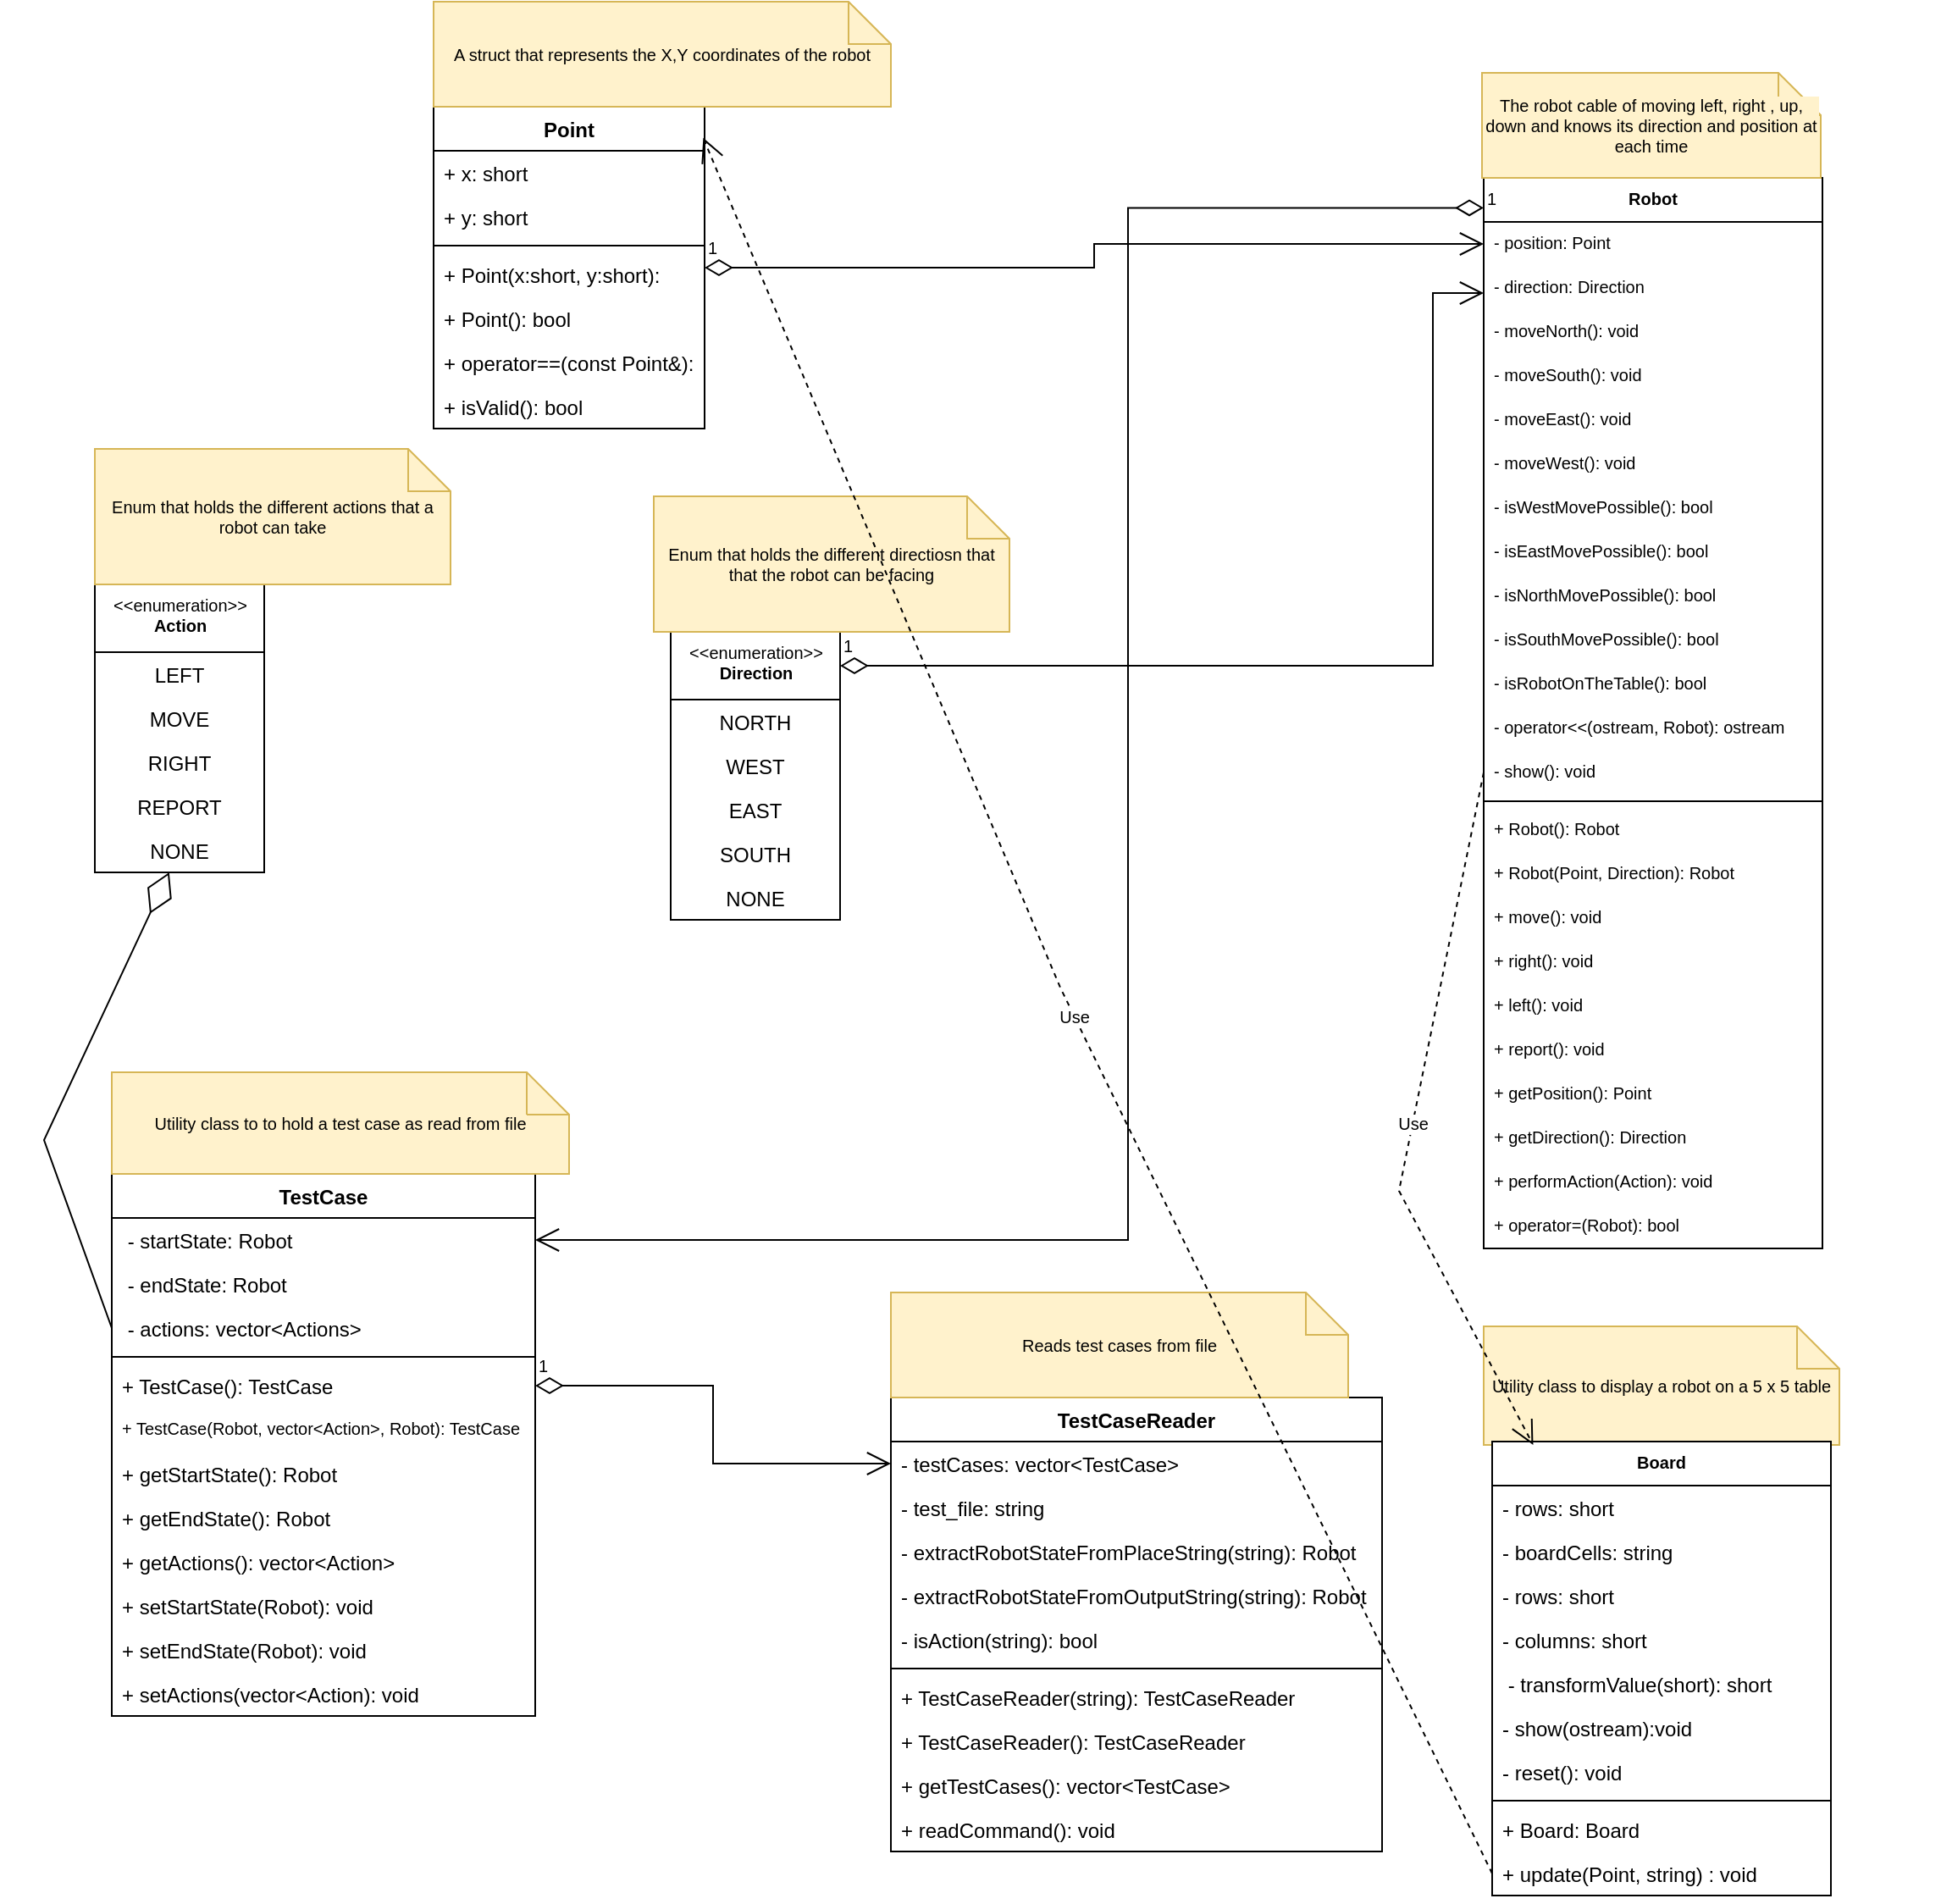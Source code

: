<mxfile version="20.3.0" type="device"><diagram id="8hGenl6iZduvLV42mojZ" name="Page-1"><mxGraphModel dx="1538" dy="833" grid="1" gridSize="10" guides="1" tooltips="1" connect="1" arrows="1" fold="1" page="1" pageScale="1" pageWidth="1169" pageHeight="1654" math="0" shadow="0"><root><mxCell id="0"/><mxCell id="1" parent="0"/><mxCell id="6zzqsIFKOfB8zp1cVsU3-1" value="Point&#10;" style="swimlane;fontStyle=1;align=center;verticalAlign=top;childLayout=stackLayout;horizontal=1;startSize=26;horizontalStack=0;resizeParent=1;resizeParentMax=0;resizeLast=0;collapsible=1;marginBottom=0;" parent="1" vertex="1"><mxGeometry x="280" y="80" width="160" height="190" as="geometry"><mxRectangle x="280" y="80" width="70" height="30" as="alternateBounds"/></mxGeometry></mxCell><mxCell id="6zzqsIFKOfB8zp1cVsU3-2" value="+ x: short" style="text;strokeColor=none;fillColor=none;align=left;verticalAlign=top;spacingLeft=4;spacingRight=4;overflow=hidden;rotatable=0;points=[[0,0.5],[1,0.5]];portConstraint=eastwest;" parent="6zzqsIFKOfB8zp1cVsU3-1" vertex="1"><mxGeometry y="26" width="160" height="26" as="geometry"/></mxCell><mxCell id="6zzqsIFKOfB8zp1cVsU3-5" value="+ y: short" style="text;strokeColor=none;fillColor=none;align=left;verticalAlign=top;spacingLeft=4;spacingRight=4;overflow=hidden;rotatable=0;points=[[0,0.5],[1,0.5]];portConstraint=eastwest;" parent="6zzqsIFKOfB8zp1cVsU3-1" vertex="1"><mxGeometry y="52" width="160" height="26" as="geometry"/></mxCell><mxCell id="6zzqsIFKOfB8zp1cVsU3-3" value="" style="line;strokeWidth=1;fillColor=none;align=left;verticalAlign=middle;spacingTop=-1;spacingLeft=3;spacingRight=3;rotatable=0;labelPosition=right;points=[];portConstraint=eastwest;strokeColor=inherit;" parent="6zzqsIFKOfB8zp1cVsU3-1" vertex="1"><mxGeometry y="78" width="160" height="8" as="geometry"/></mxCell><mxCell id="6zzqsIFKOfB8zp1cVsU3-4" value="+ Point(x:short, y:short): " style="text;strokeColor=none;fillColor=none;align=left;verticalAlign=top;spacingLeft=4;spacingRight=4;overflow=hidden;rotatable=0;points=[[0,0.5],[1,0.5]];portConstraint=eastwest;" parent="6zzqsIFKOfB8zp1cVsU3-1" vertex="1"><mxGeometry y="86" width="160" height="26" as="geometry"/></mxCell><mxCell id="6zzqsIFKOfB8zp1cVsU3-6" value="+ Point(): bool" style="text;strokeColor=none;fillColor=none;align=left;verticalAlign=top;spacingLeft=4;spacingRight=4;overflow=hidden;rotatable=0;points=[[0,0.5],[1,0.5]];portConstraint=eastwest;" parent="6zzqsIFKOfB8zp1cVsU3-1" vertex="1"><mxGeometry y="112" width="160" height="26" as="geometry"/></mxCell><mxCell id="6zzqsIFKOfB8zp1cVsU3-7" value="+ operator==(const Point&amp;): bool" style="text;strokeColor=none;fillColor=none;align=left;verticalAlign=top;spacingLeft=4;spacingRight=4;overflow=hidden;rotatable=0;points=[[0,0.5],[1,0.5]];portConstraint=eastwest;" parent="6zzqsIFKOfB8zp1cVsU3-1" vertex="1"><mxGeometry y="138" width="160" height="26" as="geometry"/></mxCell><mxCell id="6zzqsIFKOfB8zp1cVsU3-8" value="+ isValid(): bool" style="text;strokeColor=none;fillColor=none;align=left;verticalAlign=top;spacingLeft=4;spacingRight=4;overflow=hidden;rotatable=0;points=[[0,0.5],[1,0.5]];portConstraint=eastwest;" parent="6zzqsIFKOfB8zp1cVsU3-1" vertex="1"><mxGeometry y="164" width="160" height="26" as="geometry"/></mxCell><mxCell id="6zzqsIFKOfB8zp1cVsU3-105" value="A struct that represents the X,Y coordinates of the robot" style="shape=note2;boundedLbl=1;whiteSpace=wrap;html=1;size=25;verticalAlign=middle;align=center;labelBackgroundColor=#FFF2CC;fontSize=10;fillColor=#fff2cc;strokeColor=#d6b656;" parent="1" vertex="1"><mxGeometry x="280" y="18" width="270" height="62" as="geometry"/></mxCell><mxCell id="6zzqsIFKOfB8zp1cVsU3-108" value="" style="group" parent="1" vertex="1" connectable="0"><mxGeometry x="900" y="800" width="210" height="340" as="geometry"/></mxCell><mxCell id="6zzqsIFKOfB8zp1cVsU3-101" value="Utility class to display a robot on a 5 x 5 table" style="shape=note2;boundedLbl=1;whiteSpace=wrap;html=1;size=25;verticalAlign=middle;align=center;labelBackgroundColor=#FFF2CC;fontSize=10;fillColor=#fff2cc;strokeColor=#d6b656;" parent="6zzqsIFKOfB8zp1cVsU3-108" vertex="1"><mxGeometry width="210" height="70" as="geometry"/></mxCell><mxCell id="6zzqsIFKOfB8zp1cVsU3-11" value="" style="line;strokeWidth=1;fillColor=none;align=left;verticalAlign=middle;spacingTop=-1;spacingLeft=3;spacingRight=3;rotatable=0;labelPosition=right;points=[];portConstraint=eastwest;strokeColor=inherit;" parent="6zzqsIFKOfB8zp1cVsU3-108" vertex="1"><mxGeometry y="200" width="200" height="8" as="geometry"/></mxCell><mxCell id="6zzqsIFKOfB8zp1cVsU3-63" value="" style="line;strokeWidth=1;fillColor=none;align=left;verticalAlign=middle;spacingTop=-1;spacingLeft=3;spacingRight=3;rotatable=0;labelPosition=right;points=[];portConstraint=eastwest;strokeColor=inherit;fontSize=10;" parent="6zzqsIFKOfB8zp1cVsU3-108" vertex="1"><mxGeometry y="198" width="200" height="8" as="geometry"/></mxCell><mxCell id="6zzqsIFKOfB8zp1cVsU3-64" value="" style="line;strokeWidth=1;fillColor=none;align=left;verticalAlign=middle;spacingTop=-1;spacingLeft=3;spacingRight=3;rotatable=0;labelPosition=right;points=[];portConstraint=eastwest;strokeColor=inherit;fontSize=10;labelBackgroundColor=#1A1A1A;" parent="6zzqsIFKOfB8zp1cVsU3-108" vertex="1"><mxGeometry y="200" width="200" height="8" as="geometry"/></mxCell><mxCell id="6zzqsIFKOfB8zp1cVsU3-129" value="Board" style="swimlane;fontStyle=1;align=center;verticalAlign=top;childLayout=stackLayout;horizontal=1;startSize=26;horizontalStack=0;resizeParent=1;resizeParentMax=0;resizeLast=0;collapsible=1;marginBottom=0;labelBackgroundColor=none;fontSize=10;" parent="6zzqsIFKOfB8zp1cVsU3-108" vertex="1"><mxGeometry x="5" y="68" width="200" height="268" as="geometry"><mxRectangle x="5" y="68" width="70" height="30" as="alternateBounds"/></mxGeometry></mxCell><mxCell id="6zzqsIFKOfB8zp1cVsU3-10" value="- rows: short" style="text;strokeColor=none;fillColor=none;align=left;verticalAlign=top;spacingLeft=4;spacingRight=4;overflow=hidden;rotatable=0;points=[[0,0.5],[1,0.5]];portConstraint=eastwest;" parent="6zzqsIFKOfB8zp1cVsU3-129" vertex="1"><mxGeometry y="26" width="200" height="26" as="geometry"/></mxCell><mxCell id="6zzqsIFKOfB8zp1cVsU3-28" value="- boardCells: string" style="text;strokeColor=none;fillColor=none;align=left;verticalAlign=top;spacingLeft=4;spacingRight=4;overflow=hidden;rotatable=0;points=[[0,0.5],[1,0.5]];portConstraint=eastwest;" parent="6zzqsIFKOfB8zp1cVsU3-129" vertex="1"><mxGeometry y="52" width="200" height="26" as="geometry"/></mxCell><mxCell id="6zzqsIFKOfB8zp1cVsU3-27" value="- rows: short" style="text;strokeColor=none;fillColor=none;align=left;verticalAlign=top;spacingLeft=4;spacingRight=4;overflow=hidden;rotatable=0;points=[[0,0.5],[1,0.5]];portConstraint=eastwest;" parent="6zzqsIFKOfB8zp1cVsU3-129" vertex="1"><mxGeometry y="78" width="200" height="26" as="geometry"/></mxCell><mxCell id="6zzqsIFKOfB8zp1cVsU3-26" value="- columns: short" style="text;strokeColor=none;fillColor=none;align=left;verticalAlign=top;spacingLeft=4;spacingRight=4;overflow=hidden;rotatable=0;points=[[0,0.5],[1,0.5]];portConstraint=eastwest;" parent="6zzqsIFKOfB8zp1cVsU3-129" vertex="1"><mxGeometry y="104" width="200" height="26" as="geometry"/></mxCell><mxCell id="6zzqsIFKOfB8zp1cVsU3-30" value=" - transformValue(short): short" style="text;strokeColor=none;fillColor=none;align=left;verticalAlign=top;spacingLeft=4;spacingRight=4;overflow=hidden;rotatable=0;points=[[0,0.5],[1,0.5]];portConstraint=eastwest;" parent="6zzqsIFKOfB8zp1cVsU3-129" vertex="1"><mxGeometry y="130" width="200" height="26" as="geometry"/></mxCell><mxCell id="6zzqsIFKOfB8zp1cVsU3-31" value="- show(ostream):void" style="text;strokeColor=none;fillColor=none;align=left;verticalAlign=top;spacingLeft=4;spacingRight=4;overflow=hidden;rotatable=0;points=[[0,0.5],[1,0.5]];portConstraint=eastwest;" parent="6zzqsIFKOfB8zp1cVsU3-129" vertex="1"><mxGeometry y="156" width="200" height="26" as="geometry"/></mxCell><mxCell id="6zzqsIFKOfB8zp1cVsU3-32" value="- reset(): void" style="text;strokeColor=none;fillColor=none;align=left;verticalAlign=top;spacingLeft=4;spacingRight=4;overflow=hidden;rotatable=0;points=[[0,0.5],[1,0.5]];portConstraint=eastwest;" parent="6zzqsIFKOfB8zp1cVsU3-129" vertex="1"><mxGeometry y="182" width="200" height="26" as="geometry"/></mxCell><mxCell id="6zzqsIFKOfB8zp1cVsU3-131" value="" style="line;strokeWidth=1;fillColor=none;align=left;verticalAlign=middle;spacingTop=-1;spacingLeft=3;spacingRight=3;rotatable=0;labelPosition=right;points=[];portConstraint=eastwest;strokeColor=inherit;labelBackgroundColor=#FFF2CC;fontSize=10;" parent="6zzqsIFKOfB8zp1cVsU3-129" vertex="1"><mxGeometry y="208" width="200" height="8" as="geometry"/></mxCell><mxCell id="6zzqsIFKOfB8zp1cVsU3-12" value="+ Board: Board" style="text;strokeColor=none;fillColor=none;align=left;verticalAlign=top;spacingLeft=4;spacingRight=4;overflow=hidden;rotatable=0;points=[[0,0.5],[1,0.5]];portConstraint=eastwest;" parent="6zzqsIFKOfB8zp1cVsU3-129" vertex="1"><mxGeometry y="216" width="200" height="26" as="geometry"/></mxCell><mxCell id="6zzqsIFKOfB8zp1cVsU3-29" value="+ update(Point, string) : void" style="text;strokeColor=none;fillColor=none;align=left;verticalAlign=top;spacingLeft=4;spacingRight=4;overflow=hidden;rotatable=0;points=[[0,0.5],[1,0.5]];portConstraint=eastwest;" parent="6zzqsIFKOfB8zp1cVsU3-129" vertex="1"><mxGeometry y="242" width="200" height="26" as="geometry"/></mxCell><mxCell id="6zzqsIFKOfB8zp1cVsU3-109" value="" style="group" parent="1" vertex="1" connectable="0"><mxGeometry x="90" y="650" width="270" height="380" as="geometry"/></mxCell><mxCell id="6zzqsIFKOfB8zp1cVsU3-36" value="TestCase" style="swimlane;fontStyle=1;align=center;verticalAlign=top;childLayout=stackLayout;horizontal=1;startSize=26;horizontalStack=0;resizeParent=1;resizeParentMax=0;resizeLast=0;collapsible=1;marginBottom=0;" parent="6zzqsIFKOfB8zp1cVsU3-109" vertex="1"><mxGeometry y="60" width="250" height="320" as="geometry"><mxRectangle y="60" width="90" height="30" as="alternateBounds"/></mxGeometry></mxCell><mxCell id="6zzqsIFKOfB8zp1cVsU3-37" value=" - startState: Robot" style="text;strokeColor=none;fillColor=none;align=left;verticalAlign=top;spacingLeft=4;spacingRight=4;overflow=hidden;rotatable=0;points=[[0,0.5],[1,0.5]];portConstraint=eastwest;" parent="6zzqsIFKOfB8zp1cVsU3-36" vertex="1"><mxGeometry y="26" width="250" height="26" as="geometry"/></mxCell><mxCell id="6zzqsIFKOfB8zp1cVsU3-40" value=" - endState: Robot" style="text;strokeColor=none;fillColor=none;align=left;verticalAlign=top;spacingLeft=4;spacingRight=4;overflow=hidden;rotatable=0;points=[[0,0.5],[1,0.5]];portConstraint=eastwest;" parent="6zzqsIFKOfB8zp1cVsU3-36" vertex="1"><mxGeometry y="52" width="250" height="26" as="geometry"/></mxCell><mxCell id="6zzqsIFKOfB8zp1cVsU3-41" value=" - actions: vector&lt;Actions&gt;" style="text;strokeColor=none;fillColor=none;align=left;verticalAlign=top;spacingLeft=4;spacingRight=4;overflow=hidden;rotatable=0;points=[[0,0.5],[1,0.5]];portConstraint=eastwest;" parent="6zzqsIFKOfB8zp1cVsU3-36" vertex="1"><mxGeometry y="78" width="250" height="26" as="geometry"/></mxCell><mxCell id="6zzqsIFKOfB8zp1cVsU3-38" value="" style="line;strokeWidth=1;fillColor=none;align=left;verticalAlign=middle;spacingTop=-1;spacingLeft=3;spacingRight=3;rotatable=0;labelPosition=right;points=[];portConstraint=eastwest;strokeColor=inherit;" parent="6zzqsIFKOfB8zp1cVsU3-36" vertex="1"><mxGeometry y="104" width="250" height="8" as="geometry"/></mxCell><mxCell id="6zzqsIFKOfB8zp1cVsU3-61" value="+ TestCase(): TestCase" style="text;strokeColor=none;fillColor=none;align=left;verticalAlign=top;spacingLeft=4;spacingRight=4;overflow=hidden;rotatable=0;points=[[0,0.5],[1,0.5]];portConstraint=eastwest;" parent="6zzqsIFKOfB8zp1cVsU3-36" vertex="1"><mxGeometry y="112" width="250" height="26" as="geometry"/></mxCell><mxCell id="6zzqsIFKOfB8zp1cVsU3-62" value="+ TestCase(Robot, vector&lt;Action&gt;, Robot): TestCase" style="text;strokeColor=none;fillColor=none;align=left;verticalAlign=top;spacingLeft=4;spacingRight=4;overflow=hidden;rotatable=0;points=[[0,0.5],[1,0.5]];portConstraint=eastwest;fontSize=10;" parent="6zzqsIFKOfB8zp1cVsU3-36" vertex="1"><mxGeometry y="138" width="250" height="26" as="geometry"/></mxCell><mxCell id="6zzqsIFKOfB8zp1cVsU3-39" value="+ getStartState(): Robot" style="text;strokeColor=none;fillColor=none;align=left;verticalAlign=top;spacingLeft=4;spacingRight=4;overflow=hidden;rotatable=0;points=[[0,0.5],[1,0.5]];portConstraint=eastwest;" parent="6zzqsIFKOfB8zp1cVsU3-36" vertex="1"><mxGeometry y="164" width="250" height="26" as="geometry"/></mxCell><mxCell id="6zzqsIFKOfB8zp1cVsU3-42" value="+ getEndState(): Robot" style="text;strokeColor=none;fillColor=none;align=left;verticalAlign=top;spacingLeft=4;spacingRight=4;overflow=hidden;rotatable=0;points=[[0,0.5],[1,0.5]];portConstraint=eastwest;" parent="6zzqsIFKOfB8zp1cVsU3-36" vertex="1"><mxGeometry y="190" width="250" height="26" as="geometry"/></mxCell><mxCell id="6zzqsIFKOfB8zp1cVsU3-43" value="+ getActions(): vector&lt;Action&gt;" style="text;strokeColor=none;fillColor=none;align=left;verticalAlign=top;spacingLeft=4;spacingRight=4;overflow=hidden;rotatable=0;points=[[0,0.5],[1,0.5]];portConstraint=eastwest;" parent="6zzqsIFKOfB8zp1cVsU3-36" vertex="1"><mxGeometry y="216" width="250" height="26" as="geometry"/></mxCell><mxCell id="6zzqsIFKOfB8zp1cVsU3-44" value="+ setStartState(Robot): void" style="text;strokeColor=none;fillColor=none;align=left;verticalAlign=top;spacingLeft=4;spacingRight=4;overflow=hidden;rotatable=0;points=[[0,0.5],[1,0.5]];portConstraint=eastwest;" parent="6zzqsIFKOfB8zp1cVsU3-36" vertex="1"><mxGeometry y="242" width="250" height="26" as="geometry"/></mxCell><mxCell id="6zzqsIFKOfB8zp1cVsU3-45" value="+ setEndState(Robot): void" style="text;strokeColor=none;fillColor=none;align=left;verticalAlign=top;spacingLeft=4;spacingRight=4;overflow=hidden;rotatable=0;points=[[0,0.5],[1,0.5]];portConstraint=eastwest;" parent="6zzqsIFKOfB8zp1cVsU3-36" vertex="1"><mxGeometry y="268" width="250" height="26" as="geometry"/></mxCell><mxCell id="6zzqsIFKOfB8zp1cVsU3-46" value="+ setActions(vector&lt;Action): void" style="text;strokeColor=none;fillColor=none;align=left;verticalAlign=top;spacingLeft=4;spacingRight=4;overflow=hidden;rotatable=0;points=[[0,0.5],[1,0.5]];portConstraint=eastwest;" parent="6zzqsIFKOfB8zp1cVsU3-36" vertex="1"><mxGeometry y="294" width="250" height="26" as="geometry"/></mxCell><mxCell id="6zzqsIFKOfB8zp1cVsU3-102" value="Utility class to to hold a test case as read from file" style="shape=note2;boundedLbl=1;whiteSpace=wrap;html=1;size=25;verticalAlign=middle;align=center;labelBackgroundColor=#FFF2CC;fontSize=10;fillColor=#fff2cc;strokeColor=#d6b656;" parent="6zzqsIFKOfB8zp1cVsU3-109" vertex="1"><mxGeometry width="270" height="60" as="geometry"/></mxCell><mxCell id="6zzqsIFKOfB8zp1cVsU3-110" value="" style="group" parent="1" vertex="1" connectable="0"><mxGeometry x="550" y="780" width="290" height="330" as="geometry"/></mxCell><mxCell id="6zzqsIFKOfB8zp1cVsU3-49" value="TestCaseReader" style="swimlane;fontStyle=1;align=center;verticalAlign=top;childLayout=stackLayout;horizontal=1;startSize=26;horizontalStack=0;resizeParent=1;resizeParentMax=0;resizeLast=0;collapsible=1;marginBottom=0;" parent="6zzqsIFKOfB8zp1cVsU3-110" vertex="1"><mxGeometry y="62" width="290" height="268" as="geometry"><mxRectangle y="62" width="130" height="30" as="alternateBounds"/></mxGeometry></mxCell><mxCell id="6zzqsIFKOfB8zp1cVsU3-50" value="- testCases: vector&lt;TestCase&gt;" style="text;strokeColor=none;fillColor=none;align=left;verticalAlign=top;spacingLeft=4;spacingRight=4;overflow=hidden;rotatable=0;points=[[0,0.5],[1,0.5]];portConstraint=eastwest;" parent="6zzqsIFKOfB8zp1cVsU3-49" vertex="1"><mxGeometry y="26" width="290" height="26" as="geometry"/></mxCell><mxCell id="6zzqsIFKOfB8zp1cVsU3-54" value="- test_file: string" style="text;strokeColor=none;fillColor=none;align=left;verticalAlign=top;spacingLeft=4;spacingRight=4;overflow=hidden;rotatable=0;points=[[0,0.5],[1,0.5]];portConstraint=eastwest;" parent="6zzqsIFKOfB8zp1cVsU3-49" vertex="1"><mxGeometry y="52" width="290" height="26" as="geometry"/></mxCell><mxCell id="6zzqsIFKOfB8zp1cVsU3-53" value="- extractRobotStateFromPlaceString(string): Robot" style="text;strokeColor=none;fillColor=none;align=left;verticalAlign=top;spacingLeft=4;spacingRight=4;overflow=hidden;rotatable=0;points=[[0,0.5],[1,0.5]];portConstraint=eastwest;" parent="6zzqsIFKOfB8zp1cVsU3-49" vertex="1"><mxGeometry y="78" width="290" height="26" as="geometry"/></mxCell><mxCell id="6zzqsIFKOfB8zp1cVsU3-56" value="- extractRobotStateFromOutputString(string): Robot" style="text;strokeColor=none;fillColor=none;align=left;verticalAlign=top;spacingLeft=4;spacingRight=4;overflow=hidden;rotatable=0;points=[[0,0.5],[1,0.5]];portConstraint=eastwest;" parent="6zzqsIFKOfB8zp1cVsU3-49" vertex="1"><mxGeometry y="104" width="290" height="26" as="geometry"/></mxCell><mxCell id="6zzqsIFKOfB8zp1cVsU3-55" value="- isAction(string): bool" style="text;strokeColor=none;fillColor=none;align=left;verticalAlign=top;spacingLeft=4;spacingRight=4;overflow=hidden;rotatable=0;points=[[0,0.5],[1,0.5]];portConstraint=eastwest;" parent="6zzqsIFKOfB8zp1cVsU3-49" vertex="1"><mxGeometry y="130" width="290" height="26" as="geometry"/></mxCell><mxCell id="6zzqsIFKOfB8zp1cVsU3-51" value="" style="line;strokeWidth=1;fillColor=none;align=left;verticalAlign=middle;spacingTop=-1;spacingLeft=3;spacingRight=3;rotatable=0;labelPosition=right;points=[];portConstraint=eastwest;strokeColor=inherit;" parent="6zzqsIFKOfB8zp1cVsU3-49" vertex="1"><mxGeometry y="156" width="290" height="8" as="geometry"/></mxCell><mxCell id="6zzqsIFKOfB8zp1cVsU3-58" value="+ TestCaseReader(string): TestCaseReader" style="text;strokeColor=none;fillColor=none;align=left;verticalAlign=top;spacingLeft=4;spacingRight=4;overflow=hidden;rotatable=0;points=[[0,0.5],[1,0.5]];portConstraint=eastwest;" parent="6zzqsIFKOfB8zp1cVsU3-49" vertex="1"><mxGeometry y="164" width="290" height="26" as="geometry"/></mxCell><mxCell id="6zzqsIFKOfB8zp1cVsU3-59" value="+ TestCaseReader(): TestCaseReader" style="text;strokeColor=none;fillColor=none;align=left;verticalAlign=top;spacingLeft=4;spacingRight=4;overflow=hidden;rotatable=0;points=[[0,0.5],[1,0.5]];portConstraint=eastwest;" parent="6zzqsIFKOfB8zp1cVsU3-49" vertex="1"><mxGeometry y="190" width="290" height="26" as="geometry"/></mxCell><mxCell id="6zzqsIFKOfB8zp1cVsU3-52" value="+ getTestCases(): vector&lt;TestCase&gt;" style="text;strokeColor=none;fillColor=none;align=left;verticalAlign=top;spacingLeft=4;spacingRight=4;overflow=hidden;rotatable=0;points=[[0,0.5],[1,0.5]];portConstraint=eastwest;" parent="6zzqsIFKOfB8zp1cVsU3-49" vertex="1"><mxGeometry y="216" width="290" height="26" as="geometry"/></mxCell><mxCell id="6zzqsIFKOfB8zp1cVsU3-60" value="+ readCommand(): void" style="text;strokeColor=none;fillColor=none;align=left;verticalAlign=top;spacingLeft=4;spacingRight=4;overflow=hidden;rotatable=0;points=[[0,0.5],[1,0.5]];portConstraint=eastwest;" parent="6zzqsIFKOfB8zp1cVsU3-49" vertex="1"><mxGeometry y="242" width="290" height="26" as="geometry"/></mxCell><mxCell id="6zzqsIFKOfB8zp1cVsU3-103" value="Reads test cases from file" style="shape=note2;boundedLbl=1;whiteSpace=wrap;html=1;size=25;verticalAlign=middle;align=center;labelBackgroundColor=#FFF2CC;fontSize=10;fillColor=#fff2cc;strokeColor=#d6b656;" parent="6zzqsIFKOfB8zp1cVsU3-110" vertex="1"><mxGeometry width="270" height="62" as="geometry"/></mxCell><mxCell id="6zzqsIFKOfB8zp1cVsU3-111" value="" style="group" parent="1" vertex="1" connectable="0"><mxGeometry x="80" y="282" width="210" height="250" as="geometry"/></mxCell><mxCell id="6zzqsIFKOfB8zp1cVsU3-97" value="&amp;lt;&amp;lt;enumeration&amp;gt;&amp;gt;&lt;br&gt;&lt;b&gt;Action&lt;/b&gt;" style="swimlane;fontStyle=0;align=center;verticalAlign=top;childLayout=stackLayout;horizontal=1;startSize=40;horizontalStack=0;resizeParent=1;resizeParentMax=0;resizeLast=0;collapsible=0;marginBottom=0;html=1;labelBackgroundColor=none;fontSize=10;" parent="6zzqsIFKOfB8zp1cVsU3-111" vertex="1"><mxGeometry y="80" width="100" height="170" as="geometry"/></mxCell><mxCell id="6zzqsIFKOfB8zp1cVsU3-23" value="LEFT" style="text;strokeColor=none;fillColor=none;align=center;verticalAlign=top;spacingLeft=4;spacingRight=4;overflow=hidden;rotatable=0;points=[[0,0.5],[1,0.5]];portConstraint=eastwest;" parent="6zzqsIFKOfB8zp1cVsU3-97" vertex="1"><mxGeometry y="40" width="100" height="26" as="geometry"/></mxCell><mxCell id="6zzqsIFKOfB8zp1cVsU3-22" value="MOVE" style="text;strokeColor=none;fillColor=none;align=center;verticalAlign=top;spacingLeft=4;spacingRight=4;overflow=hidden;rotatable=0;points=[[0,0.5],[1,0.5]];portConstraint=eastwest;" parent="6zzqsIFKOfB8zp1cVsU3-97" vertex="1"><mxGeometry y="66" width="100" height="26" as="geometry"/></mxCell><mxCell id="6zzqsIFKOfB8zp1cVsU3-24" value="RIGHT" style="text;strokeColor=none;fillColor=none;align=center;verticalAlign=top;spacingLeft=4;spacingRight=4;overflow=hidden;rotatable=0;points=[[0,0.5],[1,0.5]];portConstraint=eastwest;" parent="6zzqsIFKOfB8zp1cVsU3-97" vertex="1"><mxGeometry y="92" width="100" height="26" as="geometry"/></mxCell><mxCell id="6zzqsIFKOfB8zp1cVsU3-25" value="REPORT" style="text;strokeColor=none;fillColor=none;align=center;verticalAlign=top;spacingLeft=4;spacingRight=4;overflow=hidden;rotatable=0;points=[[0,0.5],[1,0.5]];portConstraint=eastwest;" parent="6zzqsIFKOfB8zp1cVsU3-97" vertex="1"><mxGeometry y="118" width="100" height="26" as="geometry"/></mxCell><mxCell id="6zzqsIFKOfB8zp1cVsU3-35" value="NONE" style="text;strokeColor=none;fillColor=none;align=center;verticalAlign=top;spacingLeft=4;spacingRight=4;overflow=hidden;rotatable=0;points=[[0,0.5],[1,0.5]];portConstraint=eastwest;" parent="6zzqsIFKOfB8zp1cVsU3-97" vertex="1"><mxGeometry y="144" width="100" height="26" as="geometry"/></mxCell><mxCell id="6zzqsIFKOfB8zp1cVsU3-106" value="Enum that holds the different actions that a robot can take" style="shape=note2;boundedLbl=1;whiteSpace=wrap;html=1;size=25;verticalAlign=middle;align=center;labelBackgroundColor=#FFF2CC;fontSize=10;fillColor=#fff2cc;strokeColor=#d6b656;" parent="6zzqsIFKOfB8zp1cVsU3-111" vertex="1"><mxGeometry width="210" height="80" as="geometry"/></mxCell><mxCell id="6zzqsIFKOfB8zp1cVsU3-112" value="" style="group" parent="1" vertex="1" connectable="0"><mxGeometry x="410" y="310" width="210" height="250" as="geometry"/></mxCell><mxCell id="6zzqsIFKOfB8zp1cVsU3-99" value="&amp;lt;&amp;lt;enumeration&amp;gt;&amp;gt;&lt;br&gt;&lt;b&gt;Direction&lt;/b&gt;" style="swimlane;fontStyle=0;align=center;verticalAlign=top;childLayout=stackLayout;horizontal=1;startSize=40;horizontalStack=0;resizeParent=1;resizeParentMax=0;resizeLast=0;collapsible=0;marginBottom=0;html=1;labelBackgroundColor=none;fontSize=10;" parent="6zzqsIFKOfB8zp1cVsU3-112" vertex="1"><mxGeometry x="10" y="80" width="100" height="170" as="geometry"/></mxCell><mxCell id="6zzqsIFKOfB8zp1cVsU3-14" value="NORTH" style="text;strokeColor=none;fillColor=none;align=center;verticalAlign=top;spacingLeft=4;spacingRight=4;overflow=hidden;rotatable=0;points=[[0,0.5],[1,0.5]];portConstraint=eastwest;" parent="6zzqsIFKOfB8zp1cVsU3-99" vertex="1"><mxGeometry y="40" width="100" height="26" as="geometry"/></mxCell><mxCell id="6zzqsIFKOfB8zp1cVsU3-19" value="WEST" style="text;strokeColor=none;fillColor=none;align=center;verticalAlign=top;spacingLeft=4;spacingRight=4;overflow=hidden;rotatable=0;points=[[0,0.5],[1,0.5]];portConstraint=eastwest;" parent="6zzqsIFKOfB8zp1cVsU3-99" vertex="1"><mxGeometry y="66" width="100" height="26" as="geometry"/></mxCell><mxCell id="6zzqsIFKOfB8zp1cVsU3-18" value="EAST" style="text;strokeColor=none;fillColor=none;align=center;verticalAlign=top;spacingLeft=4;spacingRight=4;overflow=hidden;rotatable=0;points=[[0,0.5],[1,0.5]];portConstraint=eastwest;" parent="6zzqsIFKOfB8zp1cVsU3-99" vertex="1"><mxGeometry y="92" width="100" height="26" as="geometry"/></mxCell><mxCell id="6zzqsIFKOfB8zp1cVsU3-16" value="SOUTH&#10;" style="text;strokeColor=none;fillColor=none;align=center;verticalAlign=top;spacingLeft=4;spacingRight=4;overflow=hidden;rotatable=0;points=[[0,0.5],[1,0.5]];portConstraint=eastwest;" parent="6zzqsIFKOfB8zp1cVsU3-99" vertex="1"><mxGeometry y="118" width="100" height="26" as="geometry"/></mxCell><mxCell id="6zzqsIFKOfB8zp1cVsU3-34" value="NONE" style="text;strokeColor=none;fillColor=none;align=center;verticalAlign=top;spacingLeft=4;spacingRight=4;overflow=hidden;rotatable=0;points=[[0,0.5],[1,0.5]];portConstraint=eastwest;" parent="6zzqsIFKOfB8zp1cVsU3-99" vertex="1"><mxGeometry y="144" width="100" height="26" as="geometry"/></mxCell><mxCell id="6zzqsIFKOfB8zp1cVsU3-107" value="Enum that holds the different directiosn that that the robot can be facing" style="shape=note2;boundedLbl=1;whiteSpace=wrap;html=1;size=25;verticalAlign=middle;align=center;labelBackgroundColor=#FFF2CC;fontSize=10;fillColor=#fff2cc;strokeColor=#d6b656;" parent="6zzqsIFKOfB8zp1cVsU3-112" vertex="1"><mxGeometry width="210" height="80" as="geometry"/></mxCell><mxCell id="6zzqsIFKOfB8zp1cVsU3-113" value="" style="group" parent="1" vertex="1" connectable="0"><mxGeometry x="899" y="60" width="270" height="694" as="geometry"/></mxCell><mxCell id="6zzqsIFKOfB8zp1cVsU3-70" value="Robot" style="swimlane;fontStyle=1;align=center;verticalAlign=top;childLayout=stackLayout;horizontal=1;startSize=26;horizontalStack=0;resizeParent=1;resizeParentMax=0;resizeLast=0;collapsible=1;marginBottom=0;labelBackgroundColor=none;fontSize=10;" parent="6zzqsIFKOfB8zp1cVsU3-113" vertex="1"><mxGeometry x="1" y="62" width="200" height="632" as="geometry"><mxRectangle x="1" y="62" width="70" height="30" as="alternateBounds"/></mxGeometry></mxCell><mxCell id="6zzqsIFKOfB8zp1cVsU3-71" value="- position: Point" style="text;strokeColor=none;fillColor=none;align=left;verticalAlign=top;spacingLeft=4;spacingRight=4;overflow=hidden;rotatable=0;points=[[0,0.5],[1,0.5]];portConstraint=eastwest;labelBackgroundColor=none;fontSize=10;" parent="6zzqsIFKOfB8zp1cVsU3-70" vertex="1"><mxGeometry y="26" width="200" height="26" as="geometry"/></mxCell><mxCell id="6zzqsIFKOfB8zp1cVsU3-74" value="- direction: Direction" style="text;strokeColor=none;fillColor=none;align=left;verticalAlign=top;spacingLeft=4;spacingRight=4;overflow=hidden;rotatable=0;points=[[0,0.5],[1,0.5]];portConstraint=eastwest;labelBackgroundColor=none;fontSize=10;" parent="6zzqsIFKOfB8zp1cVsU3-70" vertex="1"><mxGeometry y="52" width="200" height="26" as="geometry"/></mxCell><mxCell id="6zzqsIFKOfB8zp1cVsU3-75" value="- moveNorth(): void" style="text;strokeColor=none;fillColor=none;align=left;verticalAlign=top;spacingLeft=4;spacingRight=4;overflow=hidden;rotatable=0;points=[[0,0.5],[1,0.5]];portConstraint=eastwest;labelBackgroundColor=none;fontSize=10;" parent="6zzqsIFKOfB8zp1cVsU3-70" vertex="1"><mxGeometry y="78" width="200" height="26" as="geometry"/></mxCell><mxCell id="6zzqsIFKOfB8zp1cVsU3-76" value="- moveSouth(): void" style="text;strokeColor=none;fillColor=none;align=left;verticalAlign=top;spacingLeft=4;spacingRight=4;overflow=hidden;rotatable=0;points=[[0,0.5],[1,0.5]];portConstraint=eastwest;labelBackgroundColor=none;fontSize=10;" parent="6zzqsIFKOfB8zp1cVsU3-70" vertex="1"><mxGeometry y="104" width="200" height="26" as="geometry"/></mxCell><mxCell id="6zzqsIFKOfB8zp1cVsU3-77" value="- moveEast(): void" style="text;strokeColor=none;fillColor=none;align=left;verticalAlign=top;spacingLeft=4;spacingRight=4;overflow=hidden;rotatable=0;points=[[0,0.5],[1,0.5]];portConstraint=eastwest;labelBackgroundColor=none;fontSize=10;" parent="6zzqsIFKOfB8zp1cVsU3-70" vertex="1"><mxGeometry y="130" width="200" height="26" as="geometry"/></mxCell><mxCell id="6zzqsIFKOfB8zp1cVsU3-78" value="- moveWest(): void" style="text;strokeColor=none;fillColor=none;align=left;verticalAlign=top;spacingLeft=4;spacingRight=4;overflow=hidden;rotatable=0;points=[[0,0.5],[1,0.5]];portConstraint=eastwest;labelBackgroundColor=none;fontSize=10;" parent="6zzqsIFKOfB8zp1cVsU3-70" vertex="1"><mxGeometry y="156" width="200" height="26" as="geometry"/></mxCell><mxCell id="6zzqsIFKOfB8zp1cVsU3-79" value="- isWestMovePossible(): bool" style="text;strokeColor=none;fillColor=none;align=left;verticalAlign=top;spacingLeft=4;spacingRight=4;overflow=hidden;rotatable=0;points=[[0,0.5],[1,0.5]];portConstraint=eastwest;labelBackgroundColor=none;fontSize=10;" parent="6zzqsIFKOfB8zp1cVsU3-70" vertex="1"><mxGeometry y="182" width="200" height="26" as="geometry"/></mxCell><mxCell id="6zzqsIFKOfB8zp1cVsU3-80" value="- isEastMovePossible(): bool" style="text;strokeColor=none;fillColor=none;align=left;verticalAlign=top;spacingLeft=4;spacingRight=4;overflow=hidden;rotatable=0;points=[[0,0.5],[1,0.5]];portConstraint=eastwest;labelBackgroundColor=none;fontSize=10;" parent="6zzqsIFKOfB8zp1cVsU3-70" vertex="1"><mxGeometry y="208" width="200" height="26" as="geometry"/></mxCell><mxCell id="6zzqsIFKOfB8zp1cVsU3-81" value="- isNorthMovePossible(): bool" style="text;strokeColor=none;fillColor=none;align=left;verticalAlign=top;spacingLeft=4;spacingRight=4;overflow=hidden;rotatable=0;points=[[0,0.5],[1,0.5]];portConstraint=eastwest;labelBackgroundColor=none;fontSize=10;" parent="6zzqsIFKOfB8zp1cVsU3-70" vertex="1"><mxGeometry y="234" width="200" height="26" as="geometry"/></mxCell><mxCell id="6zzqsIFKOfB8zp1cVsU3-82" value="- isSouthMovePossible(): bool" style="text;strokeColor=none;fillColor=none;align=left;verticalAlign=top;spacingLeft=4;spacingRight=4;overflow=hidden;rotatable=0;points=[[0,0.5],[1,0.5]];portConstraint=eastwest;labelBackgroundColor=none;fontSize=10;" parent="6zzqsIFKOfB8zp1cVsU3-70" vertex="1"><mxGeometry y="260" width="200" height="26" as="geometry"/></mxCell><mxCell id="6zzqsIFKOfB8zp1cVsU3-83" value="- isRobotOnTheTable(): bool" style="text;strokeColor=none;fillColor=none;align=left;verticalAlign=top;spacingLeft=4;spacingRight=4;overflow=hidden;rotatable=0;points=[[0,0.5],[1,0.5]];portConstraint=eastwest;labelBackgroundColor=none;fontSize=10;" parent="6zzqsIFKOfB8zp1cVsU3-70" vertex="1"><mxGeometry y="286" width="200" height="26" as="geometry"/></mxCell><mxCell id="6zzqsIFKOfB8zp1cVsU3-84" value="- operator&lt;&lt;(ostream, Robot): ostream" style="text;strokeColor=none;fillColor=none;align=left;verticalAlign=top;spacingLeft=4;spacingRight=4;overflow=hidden;rotatable=0;points=[[0,0.5],[1,0.5]];portConstraint=eastwest;labelBackgroundColor=none;fontSize=10;" parent="6zzqsIFKOfB8zp1cVsU3-70" vertex="1"><mxGeometry y="312" width="200" height="26" as="geometry"/></mxCell><mxCell id="6zzqsIFKOfB8zp1cVsU3-85" value="- show(): void" style="text;strokeColor=none;fillColor=none;align=left;verticalAlign=top;spacingLeft=4;spacingRight=4;overflow=hidden;rotatable=0;points=[[0,0.5],[1,0.5]];portConstraint=eastwest;labelBackgroundColor=none;fontSize=10;" parent="6zzqsIFKOfB8zp1cVsU3-70" vertex="1"><mxGeometry y="338" width="200" height="26" as="geometry"/></mxCell><mxCell id="6zzqsIFKOfB8zp1cVsU3-72" value="" style="line;strokeWidth=1;fillColor=none;align=left;verticalAlign=middle;spacingTop=-1;spacingLeft=3;spacingRight=3;rotatable=0;labelPosition=right;points=[];portConstraint=eastwest;strokeColor=inherit;labelBackgroundColor=#1A1A1A;fontSize=10;" parent="6zzqsIFKOfB8zp1cVsU3-70" vertex="1"><mxGeometry y="364" width="200" height="8" as="geometry"/></mxCell><mxCell id="6zzqsIFKOfB8zp1cVsU3-73" value="+ Robot(): Robot" style="text;strokeColor=none;fillColor=none;align=left;verticalAlign=top;spacingLeft=4;spacingRight=4;overflow=hidden;rotatable=0;points=[[0,0.5],[1,0.5]];portConstraint=eastwest;labelBackgroundColor=none;fontSize=10;" parent="6zzqsIFKOfB8zp1cVsU3-70" vertex="1"><mxGeometry y="372" width="200" height="26" as="geometry"/></mxCell><mxCell id="6zzqsIFKOfB8zp1cVsU3-86" value="+ Robot(Point, Direction): Robot" style="text;strokeColor=none;fillColor=none;align=left;verticalAlign=top;spacingLeft=4;spacingRight=4;overflow=hidden;rotatable=0;points=[[0,0.5],[1,0.5]];portConstraint=eastwest;labelBackgroundColor=none;fontSize=10;" parent="6zzqsIFKOfB8zp1cVsU3-70" vertex="1"><mxGeometry y="398" width="200" height="26" as="geometry"/></mxCell><mxCell id="6zzqsIFKOfB8zp1cVsU3-87" value="+ move(): void" style="text;strokeColor=none;fillColor=none;align=left;verticalAlign=top;spacingLeft=4;spacingRight=4;overflow=hidden;rotatable=0;points=[[0,0.5],[1,0.5]];portConstraint=eastwest;labelBackgroundColor=none;fontSize=10;" parent="6zzqsIFKOfB8zp1cVsU3-70" vertex="1"><mxGeometry y="424" width="200" height="26" as="geometry"/></mxCell><mxCell id="6zzqsIFKOfB8zp1cVsU3-88" value="+ right(): void" style="text;strokeColor=none;fillColor=none;align=left;verticalAlign=top;spacingLeft=4;spacingRight=4;overflow=hidden;rotatable=0;points=[[0,0.5],[1,0.5]];portConstraint=eastwest;labelBackgroundColor=none;fontSize=10;" parent="6zzqsIFKOfB8zp1cVsU3-70" vertex="1"><mxGeometry y="450" width="200" height="26" as="geometry"/></mxCell><mxCell id="6zzqsIFKOfB8zp1cVsU3-89" value="+ left(): void" style="text;strokeColor=none;fillColor=none;align=left;verticalAlign=top;spacingLeft=4;spacingRight=4;overflow=hidden;rotatable=0;points=[[0,0.5],[1,0.5]];portConstraint=eastwest;labelBackgroundColor=none;fontSize=10;" parent="6zzqsIFKOfB8zp1cVsU3-70" vertex="1"><mxGeometry y="476" width="200" height="26" as="geometry"/></mxCell><mxCell id="6zzqsIFKOfB8zp1cVsU3-90" value="+ report(): void" style="text;strokeColor=none;fillColor=none;align=left;verticalAlign=top;spacingLeft=4;spacingRight=4;overflow=hidden;rotatable=0;points=[[0,0.5],[1,0.5]];portConstraint=eastwest;labelBackgroundColor=none;fontSize=10;" parent="6zzqsIFKOfB8zp1cVsU3-70" vertex="1"><mxGeometry y="502" width="200" height="26" as="geometry"/></mxCell><mxCell id="6zzqsIFKOfB8zp1cVsU3-91" value="+ getPosition(): Point" style="text;strokeColor=none;fillColor=none;align=left;verticalAlign=top;spacingLeft=4;spacingRight=4;overflow=hidden;rotatable=0;points=[[0,0.5],[1,0.5]];portConstraint=eastwest;labelBackgroundColor=none;fontSize=10;" parent="6zzqsIFKOfB8zp1cVsU3-70" vertex="1"><mxGeometry y="528" width="200" height="26" as="geometry"/></mxCell><mxCell id="6zzqsIFKOfB8zp1cVsU3-92" value="+ getDirection(): Direction" style="text;strokeColor=none;fillColor=none;align=left;verticalAlign=top;spacingLeft=4;spacingRight=4;overflow=hidden;rotatable=0;points=[[0,0.5],[1,0.5]];portConstraint=eastwest;labelBackgroundColor=none;fontSize=10;" parent="6zzqsIFKOfB8zp1cVsU3-70" vertex="1"><mxGeometry y="554" width="200" height="26" as="geometry"/></mxCell><mxCell id="6zzqsIFKOfB8zp1cVsU3-93" value="+ performAction(Action): void" style="text;strokeColor=none;fillColor=none;align=left;verticalAlign=top;spacingLeft=4;spacingRight=4;overflow=hidden;rotatable=0;points=[[0,0.5],[1,0.5]];portConstraint=eastwest;labelBackgroundColor=none;fontSize=10;" parent="6zzqsIFKOfB8zp1cVsU3-70" vertex="1"><mxGeometry y="580" width="200" height="26" as="geometry"/></mxCell><mxCell id="6zzqsIFKOfB8zp1cVsU3-94" value="+ operator=(Robot): bool" style="text;strokeColor=none;fillColor=none;align=left;verticalAlign=top;spacingLeft=4;spacingRight=4;overflow=hidden;rotatable=0;points=[[0,0.5],[1,0.5]];portConstraint=eastwest;labelBackgroundColor=none;fontSize=10;" parent="6zzqsIFKOfB8zp1cVsU3-70" vertex="1"><mxGeometry y="606" width="200" height="26" as="geometry"/></mxCell><mxCell id="6zzqsIFKOfB8zp1cVsU3-104" value="The robot cable of moving left, right , up, down and knows its direction and position at each time" style="shape=note2;boundedLbl=1;whiteSpace=wrap;html=1;size=25;verticalAlign=middle;align=center;labelBackgroundColor=#FFF2CC;fontSize=10;fillColor=#fff2cc;strokeColor=#d6b656;" parent="6zzqsIFKOfB8zp1cVsU3-113" vertex="1"><mxGeometry width="200" height="62" as="geometry"/></mxCell><mxCell id="6zzqsIFKOfB8zp1cVsU3-119" value="" style="endArrow=diamondThin;endFill=0;endSize=24;html=1;rounded=0;fontSize=10;exitX=0;exitY=0.5;exitDx=0;exitDy=0;" parent="1" source="6zzqsIFKOfB8zp1cVsU3-41" target="6zzqsIFKOfB8zp1cVsU3-35" edge="1"><mxGeometry width="160" relative="1" as="geometry"><mxPoint x="410" y="660" as="sourcePoint"/><mxPoint x="570" y="660" as="targetPoint"/><Array as="points"><mxPoint x="50" y="690"/></Array></mxGeometry></mxCell><mxCell id="6zzqsIFKOfB8zp1cVsU3-121" value="1" style="endArrow=open;html=1;endSize=12;startArrow=diamondThin;startSize=14;startFill=0;edgeStyle=orthogonalEdgeStyle;align=left;verticalAlign=bottom;rounded=0;fontSize=10;exitX=0;exitY=0.028;exitDx=0;exitDy=0;exitPerimeter=0;" parent="1" source="6zzqsIFKOfB8zp1cVsU3-70" target="6zzqsIFKOfB8zp1cVsU3-37" edge="1"><mxGeometry x="-1" y="3" relative="1" as="geometry"><mxPoint x="370" y="770" as="sourcePoint"/><mxPoint x="530" y="770" as="targetPoint"/><Array as="points"><mxPoint x="690" y="140"/><mxPoint x="690" y="749"/></Array></mxGeometry></mxCell><mxCell id="6zzqsIFKOfB8zp1cVsU3-122" value="1" style="endArrow=open;html=1;endSize=12;startArrow=diamondThin;startSize=14;startFill=0;edgeStyle=orthogonalEdgeStyle;align=left;verticalAlign=bottom;rounded=0;fontSize=10;entryX=0;entryY=0.5;entryDx=0;entryDy=0;" parent="1" source="6zzqsIFKOfB8zp1cVsU3-61" target="6zzqsIFKOfB8zp1cVsU3-50" edge="1"><mxGeometry x="-1" y="3" relative="1" as="geometry"><mxPoint x="290" y="810" as="sourcePoint"/><mxPoint x="450" y="810" as="targetPoint"/></mxGeometry></mxCell><mxCell id="6zzqsIFKOfB8zp1cVsU3-123" value="1" style="endArrow=open;html=1;endSize=12;startArrow=diamondThin;startSize=14;startFill=0;edgeStyle=orthogonalEdgeStyle;align=left;verticalAlign=bottom;rounded=0;fontSize=10;" parent="1" source="6zzqsIFKOfB8zp1cVsU3-99" target="6zzqsIFKOfB8zp1cVsU3-74" edge="1"><mxGeometry x="-1" y="3" relative="1" as="geometry"><mxPoint x="750" y="490" as="sourcePoint"/><mxPoint x="899" y="490" as="targetPoint"/><Array as="points"><mxPoint x="870" y="410"/><mxPoint x="870" y="190"/></Array></mxGeometry></mxCell><mxCell id="6zzqsIFKOfB8zp1cVsU3-124" value="1" style="endArrow=open;html=1;endSize=12;startArrow=diamondThin;startSize=14;startFill=0;edgeStyle=orthogonalEdgeStyle;align=left;verticalAlign=bottom;rounded=0;fontSize=10;" parent="1" source="6zzqsIFKOfB8zp1cVsU3-1" target="6zzqsIFKOfB8zp1cVsU3-71" edge="1"><mxGeometry x="-1" y="3" relative="1" as="geometry"><mxPoint x="739" y="190" as="sourcePoint"/><mxPoint x="899" y="190" as="targetPoint"/><Array as="points"/></mxGeometry></mxCell><mxCell id="6zzqsIFKOfB8zp1cVsU3-127" value="Use" style="endArrow=open;endSize=12;dashed=1;html=1;rounded=0;fontSize=10;exitX=0;exitY=0.5;exitDx=0;exitDy=0;" parent="1" source="6zzqsIFKOfB8zp1cVsU3-85" edge="1"><mxGeometry width="160" relative="1" as="geometry"><mxPoint x="410" y="940" as="sourcePoint"/><mxPoint x="929.225" y="870.0" as="targetPoint"/><Array as="points"><mxPoint x="850" y="720"/></Array></mxGeometry></mxCell><mxCell id="6zzqsIFKOfB8zp1cVsU3-128" value="Use" style="endArrow=open;endSize=12;dashed=1;html=1;rounded=0;fontSize=10;exitX=0;exitY=0.5;exitDx=0;exitDy=0;entryX=0.995;entryY=0.097;entryDx=0;entryDy=0;entryPerimeter=0;" parent="1" source="6zzqsIFKOfB8zp1cVsU3-29" target="6zzqsIFKOfB8zp1cVsU3-1" edge="1"><mxGeometry width="160" relative="1" as="geometry"><mxPoint x="410" y="250" as="sourcePoint"/><mxPoint x="570" y="250" as="targetPoint"/><Array as="points"><mxPoint x="650" y="600"/></Array></mxGeometry></mxCell></root></mxGraphModel></diagram></mxfile>